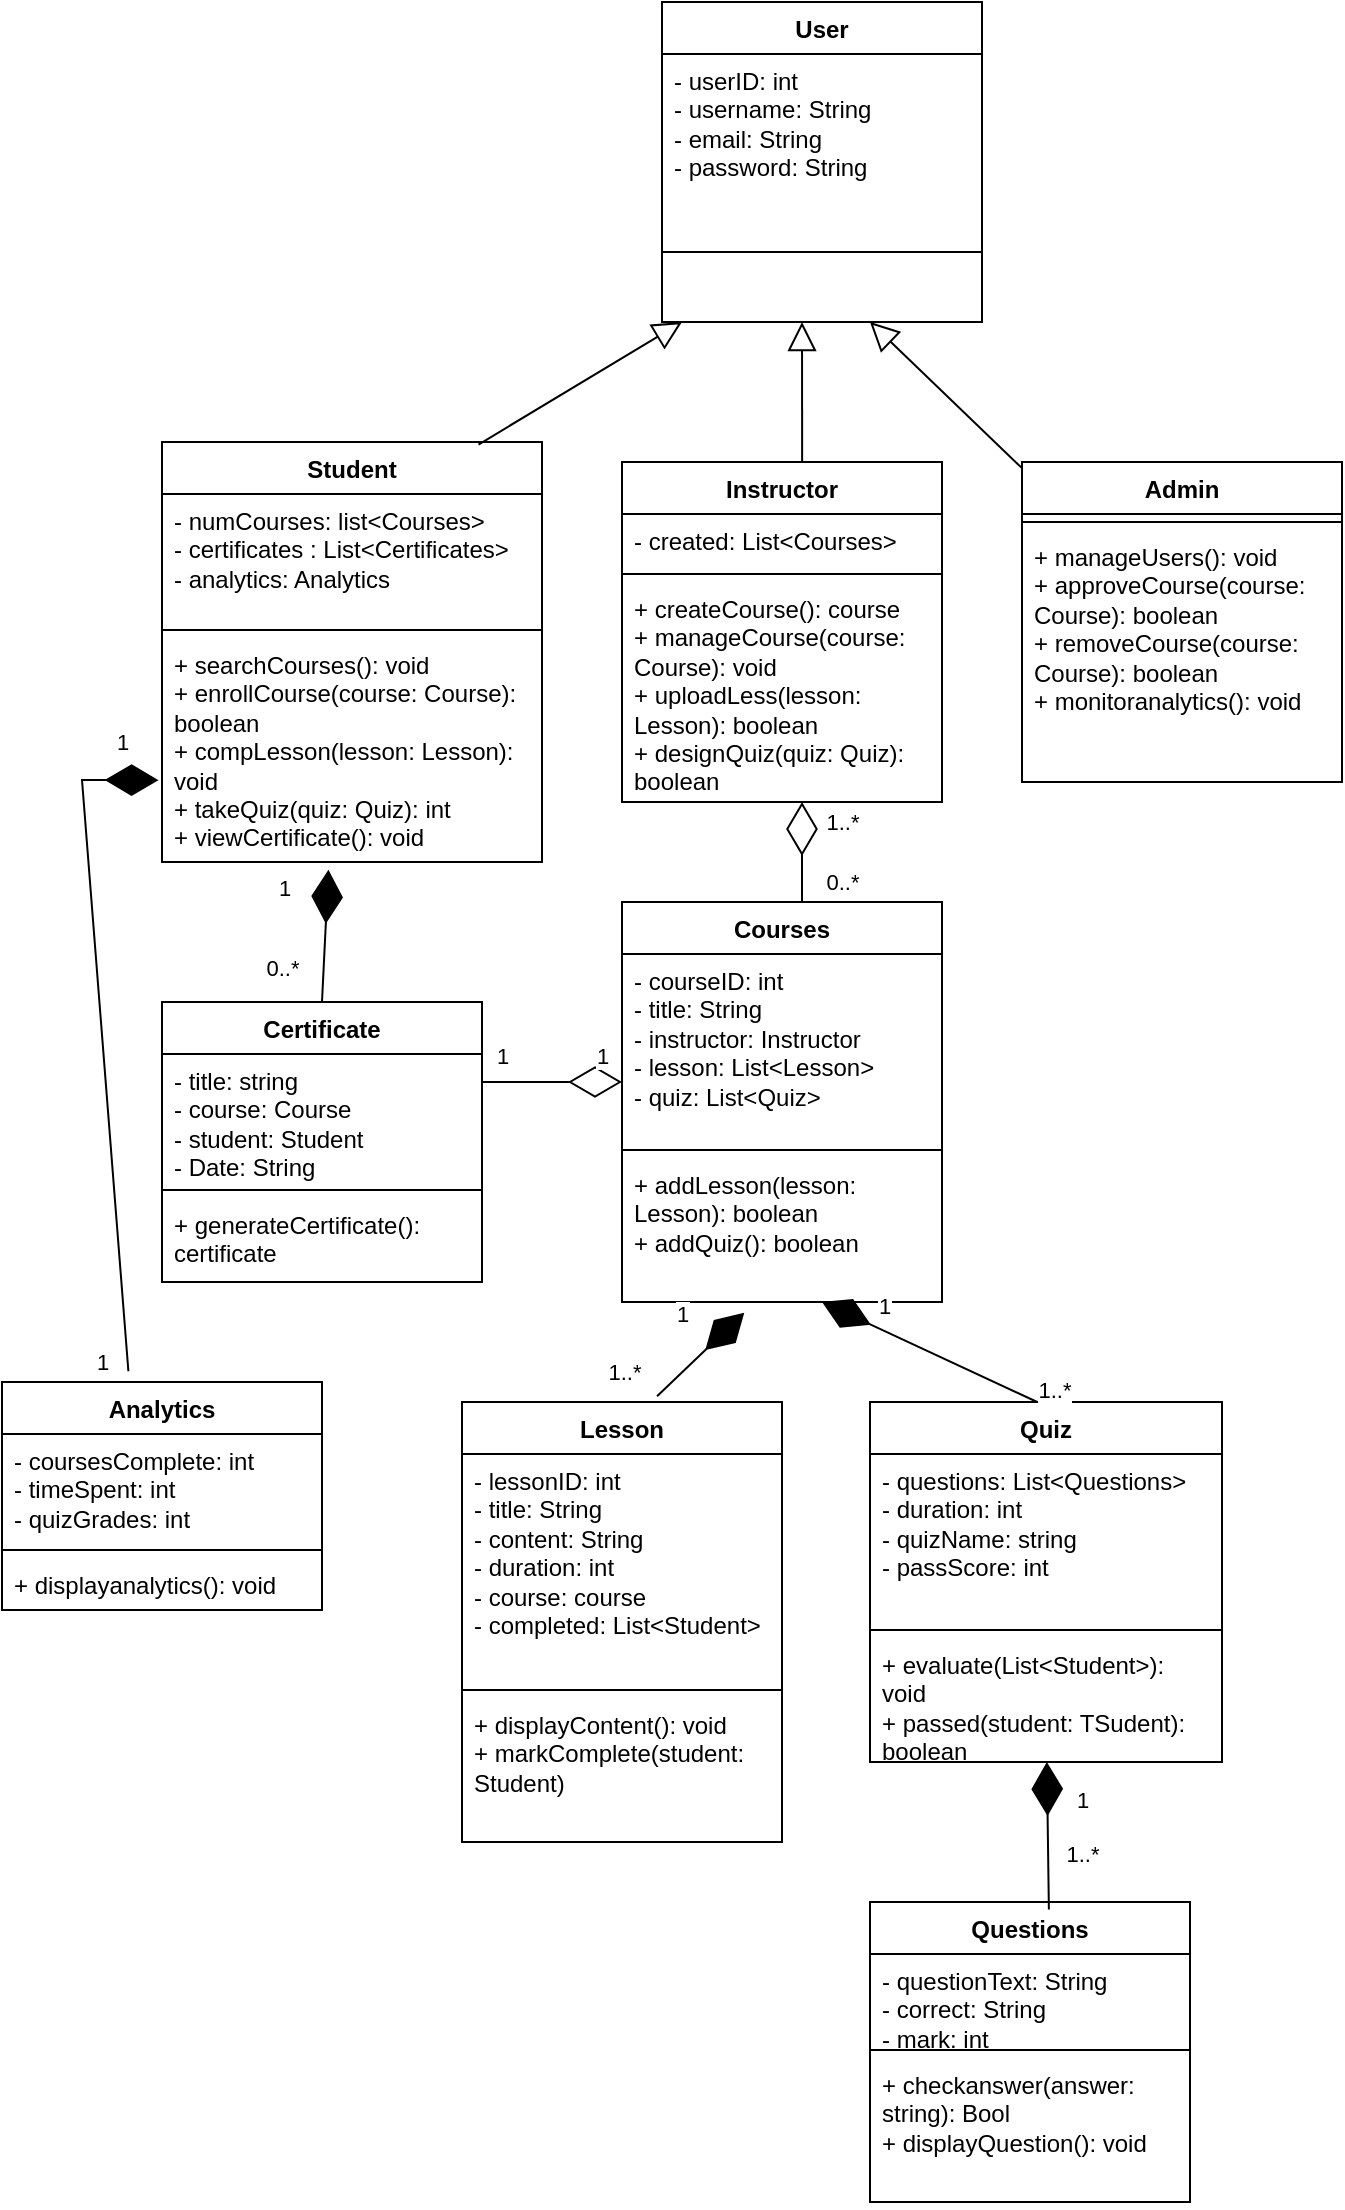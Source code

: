 <mxfile version="28.2.8">
  <diagram name="Page-1" id="SYQb3waaQkoO6gzTHrid">
    <mxGraphModel dx="2150" dy="798" grid="1" gridSize="10" guides="1" tooltips="1" connect="1" arrows="1" fold="1" page="1" pageScale="1" pageWidth="827" pageHeight="1169" math="0" shadow="0">
      <root>
        <mxCell id="0" />
        <mxCell id="1" parent="0" />
        <mxCell id="inkByGuCG4SYxf8sET6X-1" value="User" style="swimlane;fontStyle=1;align=center;verticalAlign=top;childLayout=stackLayout;horizontal=1;startSize=26;horizontalStack=0;resizeParent=1;resizeParentMax=0;resizeLast=0;collapsible=1;marginBottom=0;whiteSpace=wrap;html=1;" vertex="1" parent="1">
          <mxGeometry x="310" y="50" width="160" height="160" as="geometry" />
        </mxCell>
        <mxCell id="inkByGuCG4SYxf8sET6X-2" value="- userID: int&lt;div&gt;- username: String&lt;/div&gt;&lt;div&gt;- email: String&lt;/div&gt;&lt;div&gt;- password: String&lt;/div&gt;&lt;div&gt;&lt;br&gt;&lt;/div&gt;" style="text;strokeColor=none;fillColor=none;align=left;verticalAlign=top;spacingLeft=4;spacingRight=4;overflow=hidden;rotatable=0;points=[[0,0.5],[1,0.5]];portConstraint=eastwest;whiteSpace=wrap;html=1;" vertex="1" parent="inkByGuCG4SYxf8sET6X-1">
          <mxGeometry y="26" width="160" height="64" as="geometry" />
        </mxCell>
        <mxCell id="inkByGuCG4SYxf8sET6X-10" value="" style="line;strokeWidth=1;fillColor=none;align=left;verticalAlign=middle;spacingTop=-1;spacingLeft=3;spacingRight=3;rotatable=0;labelPosition=right;points=[];portConstraint=eastwest;strokeColor=inherit;" vertex="1" parent="inkByGuCG4SYxf8sET6X-1">
          <mxGeometry y="90" width="160" height="70" as="geometry" />
        </mxCell>
        <mxCell id="inkByGuCG4SYxf8sET6X-6" value="Student" style="swimlane;fontStyle=1;align=center;verticalAlign=top;childLayout=stackLayout;horizontal=1;startSize=26;horizontalStack=0;resizeParent=1;resizeParentMax=0;resizeLast=0;collapsible=1;marginBottom=0;whiteSpace=wrap;html=1;" vertex="1" parent="1">
          <mxGeometry x="60" y="270" width="190" height="210" as="geometry" />
        </mxCell>
        <mxCell id="inkByGuCG4SYxf8sET6X-7" value="- numCourses: list&amp;lt;Courses&amp;gt;&lt;div&gt;- certificates : List&amp;lt;Certificates&amp;gt;&amp;nbsp;&lt;/div&gt;&lt;div&gt;- analytics: Analytics&lt;/div&gt;" style="text;strokeColor=none;fillColor=none;align=left;verticalAlign=top;spacingLeft=4;spacingRight=4;overflow=hidden;rotatable=0;points=[[0,0.5],[1,0.5]];portConstraint=eastwest;whiteSpace=wrap;html=1;" vertex="1" parent="inkByGuCG4SYxf8sET6X-6">
          <mxGeometry y="26" width="190" height="64" as="geometry" />
        </mxCell>
        <mxCell id="inkByGuCG4SYxf8sET6X-8" value="" style="line;strokeWidth=1;fillColor=none;align=left;verticalAlign=middle;spacingTop=-1;spacingLeft=3;spacingRight=3;rotatable=0;labelPosition=right;points=[];portConstraint=eastwest;strokeColor=inherit;" vertex="1" parent="inkByGuCG4SYxf8sET6X-6">
          <mxGeometry y="90" width="190" height="8" as="geometry" />
        </mxCell>
        <mxCell id="inkByGuCG4SYxf8sET6X-9" value="&lt;div&gt;+ searchCourses(): void&lt;/div&gt;+ enrollCourse(course: Course): boolean&lt;div&gt;+ compLesson(lesson: Lesson): void&lt;/div&gt;&lt;div&gt;+ takeQuiz(quiz: Quiz): int&lt;/div&gt;&lt;div&gt;+ viewCertificate(): void&lt;/div&gt;" style="text;strokeColor=none;fillColor=none;align=left;verticalAlign=top;spacingLeft=4;spacingRight=4;overflow=hidden;rotatable=0;points=[[0,0.5],[1,0.5]];portConstraint=eastwest;whiteSpace=wrap;html=1;" vertex="1" parent="inkByGuCG4SYxf8sET6X-6">
          <mxGeometry y="98" width="190" height="112" as="geometry" />
        </mxCell>
        <mxCell id="inkByGuCG4SYxf8sET6X-11" value="Instructor" style="swimlane;fontStyle=1;align=center;verticalAlign=top;childLayout=stackLayout;horizontal=1;startSize=26;horizontalStack=0;resizeParent=1;resizeParentMax=0;resizeLast=0;collapsible=1;marginBottom=0;whiteSpace=wrap;html=1;" vertex="1" parent="1">
          <mxGeometry x="290" y="280" width="160" height="170" as="geometry" />
        </mxCell>
        <mxCell id="inkByGuCG4SYxf8sET6X-12" value="- created: List&amp;lt;Courses&amp;gt;" style="text;strokeColor=none;fillColor=none;align=left;verticalAlign=top;spacingLeft=4;spacingRight=4;overflow=hidden;rotatable=0;points=[[0,0.5],[1,0.5]];portConstraint=eastwest;whiteSpace=wrap;html=1;" vertex="1" parent="inkByGuCG4SYxf8sET6X-11">
          <mxGeometry y="26" width="160" height="26" as="geometry" />
        </mxCell>
        <mxCell id="inkByGuCG4SYxf8sET6X-13" value="" style="line;strokeWidth=1;fillColor=none;align=left;verticalAlign=middle;spacingTop=-1;spacingLeft=3;spacingRight=3;rotatable=0;labelPosition=right;points=[];portConstraint=eastwest;strokeColor=inherit;" vertex="1" parent="inkByGuCG4SYxf8sET6X-11">
          <mxGeometry y="52" width="160" height="8" as="geometry" />
        </mxCell>
        <mxCell id="inkByGuCG4SYxf8sET6X-14" value="+ createCourse(): course&lt;div&gt;+ manageCourse(course: Course): void&lt;/div&gt;&lt;div&gt;+ uploadLess(lesson: Lesson): boolean&lt;/div&gt;&lt;div&gt;+ designQuiz(quiz: Quiz): boolean&lt;/div&gt;" style="text;strokeColor=none;fillColor=none;align=left;verticalAlign=top;spacingLeft=4;spacingRight=4;overflow=hidden;rotatable=0;points=[[0,0.5],[1,0.5]];portConstraint=eastwest;whiteSpace=wrap;html=1;" vertex="1" parent="inkByGuCG4SYxf8sET6X-11">
          <mxGeometry y="60" width="160" height="110" as="geometry" />
        </mxCell>
        <mxCell id="inkByGuCG4SYxf8sET6X-16" value="" style="endArrow=block;endFill=0;endSize=12;html=1;rounded=0;entryX=0.5;entryY=1;entryDx=0;entryDy=0;exitX=0.563;exitY=0;exitDx=0;exitDy=0;exitPerimeter=0;" edge="1" parent="1" source="inkByGuCG4SYxf8sET6X-11">
          <mxGeometry width="160" relative="1" as="geometry">
            <mxPoint x="400" y="269" as="sourcePoint" />
            <mxPoint x="380" y="210" as="targetPoint" />
          </mxGeometry>
        </mxCell>
        <mxCell id="inkByGuCG4SYxf8sET6X-22" value="" style="endArrow=block;endFill=0;endSize=12;html=1;rounded=0;" edge="1" parent="1" source="inkByGuCG4SYxf8sET6X-17">
          <mxGeometry width="160" relative="1" as="geometry">
            <mxPoint x="564" y="280" as="sourcePoint" />
            <mxPoint x="414" y="210" as="targetPoint" />
          </mxGeometry>
        </mxCell>
        <mxCell id="inkByGuCG4SYxf8sET6X-23" value="" style="endArrow=open;endFill=1;endSize=12;html=1;rounded=0;" edge="1" parent="1" target="inkByGuCG4SYxf8sET6X-17">
          <mxGeometry width="160" relative="1" as="geometry">
            <mxPoint x="564" y="280" as="sourcePoint" />
            <mxPoint x="414" y="210" as="targetPoint" />
          </mxGeometry>
        </mxCell>
        <mxCell id="inkByGuCG4SYxf8sET6X-17" value="Admin" style="swimlane;fontStyle=1;align=center;verticalAlign=top;childLayout=stackLayout;horizontal=1;startSize=26;horizontalStack=0;resizeParent=1;resizeParentMax=0;resizeLast=0;collapsible=1;marginBottom=0;whiteSpace=wrap;html=1;" vertex="1" parent="1">
          <mxGeometry x="490" y="280" width="160" height="160" as="geometry" />
        </mxCell>
        <mxCell id="inkByGuCG4SYxf8sET6X-19" value="" style="line;strokeWidth=1;fillColor=none;align=left;verticalAlign=middle;spacingTop=-1;spacingLeft=3;spacingRight=3;rotatable=0;labelPosition=right;points=[];portConstraint=eastwest;strokeColor=inherit;" vertex="1" parent="inkByGuCG4SYxf8sET6X-17">
          <mxGeometry y="26" width="160" height="8" as="geometry" />
        </mxCell>
        <mxCell id="inkByGuCG4SYxf8sET6X-20" value="+ manageUsers(): void&lt;div&gt;+ approveCourse(course: Course): boolean&lt;/div&gt;&lt;div&gt;+ removeCourse(course: Course): boolean&lt;/div&gt;&lt;div&gt;+ monitoranalytics(): void&lt;/div&gt;" style="text;strokeColor=none;fillColor=none;align=left;verticalAlign=top;spacingLeft=4;spacingRight=4;overflow=hidden;rotatable=0;points=[[0,0.5],[1,0.5]];portConstraint=eastwest;whiteSpace=wrap;html=1;" vertex="1" parent="inkByGuCG4SYxf8sET6X-17">
          <mxGeometry y="34" width="160" height="126" as="geometry" />
        </mxCell>
        <mxCell id="inkByGuCG4SYxf8sET6X-25" value="Courses" style="swimlane;fontStyle=1;align=center;verticalAlign=top;childLayout=stackLayout;horizontal=1;startSize=26;horizontalStack=0;resizeParent=1;resizeParentMax=0;resizeLast=0;collapsible=1;marginBottom=0;whiteSpace=wrap;html=1;" vertex="1" parent="1">
          <mxGeometry x="290" y="500" width="160" height="200" as="geometry" />
        </mxCell>
        <mxCell id="inkByGuCG4SYxf8sET6X-26" value="- courseID: int&lt;div&gt;- title: String&lt;/div&gt;&lt;div&gt;- instructor: Instructor&lt;/div&gt;&lt;div&gt;- lesson: List&amp;lt;Lesson&amp;gt;&lt;/div&gt;&lt;div&gt;- quiz: List&amp;lt;Quiz&amp;gt;&lt;/div&gt;" style="text;strokeColor=none;fillColor=none;align=left;verticalAlign=top;spacingLeft=4;spacingRight=4;overflow=hidden;rotatable=0;points=[[0,0.5],[1,0.5]];portConstraint=eastwest;whiteSpace=wrap;html=1;" vertex="1" parent="inkByGuCG4SYxf8sET6X-25">
          <mxGeometry y="26" width="160" height="94" as="geometry" />
        </mxCell>
        <mxCell id="inkByGuCG4SYxf8sET6X-27" value="" style="line;strokeWidth=1;fillColor=none;align=left;verticalAlign=middle;spacingTop=-1;spacingLeft=3;spacingRight=3;rotatable=0;labelPosition=right;points=[];portConstraint=eastwest;strokeColor=inherit;" vertex="1" parent="inkByGuCG4SYxf8sET6X-25">
          <mxGeometry y="120" width="160" height="8" as="geometry" />
        </mxCell>
        <mxCell id="inkByGuCG4SYxf8sET6X-28" value="+ addLesson(lesson: Lesson): boolean&lt;div&gt;+ addQuiz(): boolean&lt;/div&gt;" style="text;strokeColor=none;fillColor=none;align=left;verticalAlign=top;spacingLeft=4;spacingRight=4;overflow=hidden;rotatable=0;points=[[0,0.5],[1,0.5]];portConstraint=eastwest;whiteSpace=wrap;html=1;" vertex="1" parent="inkByGuCG4SYxf8sET6X-25">
          <mxGeometry y="128" width="160" height="72" as="geometry" />
        </mxCell>
        <mxCell id="inkByGuCG4SYxf8sET6X-31" value="" style="endArrow=diamondThin;endFill=0;endSize=24;html=1;rounded=0;" edge="1" parent="inkByGuCG4SYxf8sET6X-25">
          <mxGeometry width="160" relative="1" as="geometry">
            <mxPoint x="90" as="sourcePoint" />
            <mxPoint x="90" y="-50" as="targetPoint" />
          </mxGeometry>
        </mxCell>
        <mxCell id="inkByGuCG4SYxf8sET6X-32" value="1..*" style="edgeLabel;html=1;align=center;verticalAlign=middle;resizable=0;points=[];" vertex="1" connectable="0" parent="inkByGuCG4SYxf8sET6X-31">
          <mxGeometry x="-0.071" y="-2" relative="1" as="geometry">
            <mxPoint x="18" y="-17" as="offset" />
          </mxGeometry>
        </mxCell>
        <mxCell id="inkByGuCG4SYxf8sET6X-33" value="0..*" style="edgeLabel;html=1;align=center;verticalAlign=middle;resizable=0;points=[];" vertex="1" connectable="0" parent="inkByGuCG4SYxf8sET6X-31">
          <mxGeometry x="0.009" y="3" relative="1" as="geometry">
            <mxPoint x="23" y="15" as="offset" />
          </mxGeometry>
        </mxCell>
        <mxCell id="inkByGuCG4SYxf8sET6X-30" value="" style="endArrow=block;endFill=0;endSize=12;html=1;rounded=0;entryX=0.5;entryY=1;entryDx=0;entryDy=0;exitX=0.833;exitY=0.006;exitDx=0;exitDy=0;exitPerimeter=0;" edge="1" parent="1" source="inkByGuCG4SYxf8sET6X-6">
          <mxGeometry width="160" relative="1" as="geometry">
            <mxPoint x="320" y="280" as="sourcePoint" />
            <mxPoint x="320" y="210" as="targetPoint" />
          </mxGeometry>
        </mxCell>
        <mxCell id="inkByGuCG4SYxf8sET6X-43" value="" style="endArrow=diamondThin;endFill=1;endSize=24;html=1;rounded=0;entryX=0.382;entryY=1.075;entryDx=0;entryDy=0;entryPerimeter=0;exitX=0.547;exitY=-0.015;exitDx=0;exitDy=0;exitPerimeter=0;" edge="1" parent="1" target="inkByGuCG4SYxf8sET6X-28">
          <mxGeometry width="160" relative="1" as="geometry">
            <mxPoint x="307.52" y="747.15" as="sourcePoint" />
            <mxPoint x="430" y="720" as="targetPoint" />
          </mxGeometry>
        </mxCell>
        <mxCell id="inkByGuCG4SYxf8sET6X-44" value="1..*" style="edgeLabel;html=1;align=center;verticalAlign=middle;resizable=0;points=[];" vertex="1" connectable="0" parent="inkByGuCG4SYxf8sET6X-43">
          <mxGeometry x="-0.406" relative="1" as="geometry">
            <mxPoint x="-30" as="offset" />
          </mxGeometry>
        </mxCell>
        <mxCell id="inkByGuCG4SYxf8sET6X-46" value="1" style="edgeLabel;html=1;align=center;verticalAlign=middle;resizable=0;points=[];" vertex="1" connectable="0" parent="inkByGuCG4SYxf8sET6X-43">
          <mxGeometry x="0.17" y="-1" relative="1" as="geometry">
            <mxPoint x="-14" y="-18" as="offset" />
          </mxGeometry>
        </mxCell>
        <mxCell id="inkByGuCG4SYxf8sET6X-47" value="Quiz" style="swimlane;fontStyle=1;align=center;verticalAlign=top;childLayout=stackLayout;horizontal=1;startSize=26;horizontalStack=0;resizeParent=1;resizeParentMax=0;resizeLast=0;collapsible=1;marginBottom=0;whiteSpace=wrap;html=1;" vertex="1" parent="1">
          <mxGeometry x="414" y="750" width="176" height="180" as="geometry" />
        </mxCell>
        <mxCell id="inkByGuCG4SYxf8sET6X-48" value="- questions: List&amp;lt;Questions&amp;gt;&lt;div&gt;- duration: int&lt;/div&gt;&lt;div&gt;- quizName: string&lt;/div&gt;&lt;div&gt;- passScore: int&lt;/div&gt;" style="text;strokeColor=none;fillColor=none;align=left;verticalAlign=top;spacingLeft=4;spacingRight=4;overflow=hidden;rotatable=0;points=[[0,0.5],[1,0.5]];portConstraint=eastwest;whiteSpace=wrap;html=1;" vertex="1" parent="inkByGuCG4SYxf8sET6X-47">
          <mxGeometry y="26" width="176" height="84" as="geometry" />
        </mxCell>
        <mxCell id="inkByGuCG4SYxf8sET6X-49" value="" style="line;strokeWidth=1;fillColor=none;align=left;verticalAlign=middle;spacingTop=-1;spacingLeft=3;spacingRight=3;rotatable=0;labelPosition=right;points=[];portConstraint=eastwest;strokeColor=inherit;" vertex="1" parent="inkByGuCG4SYxf8sET6X-47">
          <mxGeometry y="110" width="176" height="8" as="geometry" />
        </mxCell>
        <mxCell id="inkByGuCG4SYxf8sET6X-50" value="+ evaluate(List&amp;lt;Student&amp;gt;): void&lt;div&gt;+ passed(student: TSudent): boolean&lt;/div&gt;" style="text;strokeColor=none;fillColor=none;align=left;verticalAlign=top;spacingLeft=4;spacingRight=4;overflow=hidden;rotatable=0;points=[[0,0.5],[1,0.5]];portConstraint=eastwest;whiteSpace=wrap;html=1;" vertex="1" parent="inkByGuCG4SYxf8sET6X-47">
          <mxGeometry y="118" width="176" height="62" as="geometry" />
        </mxCell>
        <mxCell id="inkByGuCG4SYxf8sET6X-51" value="" style="endArrow=diamondThin;endFill=1;endSize=24;html=1;rounded=0;exitX=0.475;exitY=0;exitDx=0;exitDy=0;exitPerimeter=0;entryX=0.625;entryY=1;entryDx=0;entryDy=0;entryPerimeter=0;" edge="1" parent="1" source="inkByGuCG4SYxf8sET6X-47" target="inkByGuCG4SYxf8sET6X-28">
          <mxGeometry width="160" relative="1" as="geometry">
            <mxPoint x="460" y="744" as="sourcePoint" />
            <mxPoint x="400" y="700" as="targetPoint" />
          </mxGeometry>
        </mxCell>
        <mxCell id="inkByGuCG4SYxf8sET6X-52" value="1..*" style="edgeLabel;html=1;align=center;verticalAlign=middle;resizable=0;points=[];" vertex="1" connectable="0" parent="inkByGuCG4SYxf8sET6X-51">
          <mxGeometry x="-0.406" relative="1" as="geometry">
            <mxPoint x="40" y="8" as="offset" />
          </mxGeometry>
        </mxCell>
        <mxCell id="inkByGuCG4SYxf8sET6X-53" value="1" style="edgeLabel;html=1;align=center;verticalAlign=middle;resizable=0;points=[];" vertex="1" connectable="0" parent="inkByGuCG4SYxf8sET6X-51">
          <mxGeometry x="0.17" y="-1" relative="1" as="geometry">
            <mxPoint x="-14" y="-18" as="offset" />
          </mxGeometry>
        </mxCell>
        <mxCell id="inkByGuCG4SYxf8sET6X-54" value="Certificate" style="swimlane;fontStyle=1;align=center;verticalAlign=top;childLayout=stackLayout;horizontal=1;startSize=26;horizontalStack=0;resizeParent=1;resizeParentMax=0;resizeLast=0;collapsible=1;marginBottom=0;whiteSpace=wrap;html=1;" vertex="1" parent="1">
          <mxGeometry x="60" y="550" width="160" height="140" as="geometry" />
        </mxCell>
        <mxCell id="inkByGuCG4SYxf8sET6X-55" value="- title: string&lt;div&gt;- course: Course&lt;/div&gt;&lt;div&gt;- student: Student&lt;/div&gt;&lt;div&gt;- Date: String&lt;/div&gt;&lt;div&gt;&lt;br&gt;&lt;/div&gt;" style="text;strokeColor=none;fillColor=none;align=left;verticalAlign=top;spacingLeft=4;spacingRight=4;overflow=hidden;rotatable=0;points=[[0,0.5],[1,0.5]];portConstraint=eastwest;whiteSpace=wrap;html=1;" vertex="1" parent="inkByGuCG4SYxf8sET6X-54">
          <mxGeometry y="26" width="160" height="64" as="geometry" />
        </mxCell>
        <mxCell id="inkByGuCG4SYxf8sET6X-56" value="" style="line;strokeWidth=1;fillColor=none;align=left;verticalAlign=middle;spacingTop=-1;spacingLeft=3;spacingRight=3;rotatable=0;labelPosition=right;points=[];portConstraint=eastwest;strokeColor=inherit;" vertex="1" parent="inkByGuCG4SYxf8sET6X-54">
          <mxGeometry y="90" width="160" height="8" as="geometry" />
        </mxCell>
        <mxCell id="inkByGuCG4SYxf8sET6X-57" value="+ generateCertificate(): certificate" style="text;strokeColor=none;fillColor=none;align=left;verticalAlign=top;spacingLeft=4;spacingRight=4;overflow=hidden;rotatable=0;points=[[0,0.5],[1,0.5]];portConstraint=eastwest;whiteSpace=wrap;html=1;" vertex="1" parent="inkByGuCG4SYxf8sET6X-54">
          <mxGeometry y="98" width="160" height="42" as="geometry" />
        </mxCell>
        <mxCell id="inkByGuCG4SYxf8sET6X-58" value="" style="endArrow=diamondThin;endFill=0;endSize=24;html=1;rounded=0;exitX=1;exitY=0.5;exitDx=0;exitDy=0;" edge="1" parent="1">
          <mxGeometry width="160" relative="1" as="geometry">
            <mxPoint x="220" y="590" as="sourcePoint" />
            <mxPoint x="290" y="590" as="targetPoint" />
          </mxGeometry>
        </mxCell>
        <mxCell id="inkByGuCG4SYxf8sET6X-59" value="1" style="edgeLabel;html=1;align=center;verticalAlign=middle;resizable=0;points=[];" vertex="1" connectable="0" parent="inkByGuCG4SYxf8sET6X-58">
          <mxGeometry x="-0.061" relative="1" as="geometry">
            <mxPoint x="-23" y="-13" as="offset" />
          </mxGeometry>
        </mxCell>
        <mxCell id="inkByGuCG4SYxf8sET6X-60" value="1" style="edgeLabel;html=1;align=center;verticalAlign=middle;resizable=0;points=[];" vertex="1" connectable="0" parent="inkByGuCG4SYxf8sET6X-58">
          <mxGeometry x="-0.547" y="4" relative="1" as="geometry">
            <mxPoint x="44" y="-9" as="offset" />
          </mxGeometry>
        </mxCell>
        <mxCell id="inkByGuCG4SYxf8sET6X-61" value="" style="endArrow=diamondThin;endFill=1;endSize=24;html=1;rounded=0;exitX=0.5;exitY=0;exitDx=0;exitDy=0;entryX=0.438;entryY=1.035;entryDx=0;entryDy=0;entryPerimeter=0;" edge="1" parent="1" source="inkByGuCG4SYxf8sET6X-54" target="inkByGuCG4SYxf8sET6X-9">
          <mxGeometry width="160" relative="1" as="geometry">
            <mxPoint x="100" y="490" as="sourcePoint" />
            <mxPoint x="260" y="490" as="targetPoint" />
          </mxGeometry>
        </mxCell>
        <mxCell id="inkByGuCG4SYxf8sET6X-62" value="0..*" style="edgeLabel;html=1;align=center;verticalAlign=middle;resizable=0;points=[];" vertex="1" connectable="0" parent="inkByGuCG4SYxf8sET6X-61">
          <mxGeometry x="-0.019" y="-3" relative="1" as="geometry">
            <mxPoint x="-25" y="15" as="offset" />
          </mxGeometry>
        </mxCell>
        <mxCell id="inkByGuCG4SYxf8sET6X-63" value="1" style="edgeLabel;html=1;align=center;verticalAlign=middle;resizable=0;points=[];" vertex="1" connectable="0" parent="inkByGuCG4SYxf8sET6X-61">
          <mxGeometry x="-0.088" relative="1" as="geometry">
            <mxPoint x="-21" y="-27" as="offset" />
          </mxGeometry>
        </mxCell>
        <mxCell id="inkByGuCG4SYxf8sET6X-64" value="Questions" style="swimlane;fontStyle=1;align=center;verticalAlign=top;childLayout=stackLayout;horizontal=1;startSize=26;horizontalStack=0;resizeParent=1;resizeParentMax=0;resizeLast=0;collapsible=1;marginBottom=0;whiteSpace=wrap;html=1;" vertex="1" parent="1">
          <mxGeometry x="414" y="1000" width="160" height="150" as="geometry" />
        </mxCell>
        <mxCell id="inkByGuCG4SYxf8sET6X-65" value="- questionText: String&lt;div&gt;- correct: String&lt;/div&gt;&lt;div&gt;- mark: int&lt;/div&gt;" style="text;strokeColor=none;fillColor=none;align=left;verticalAlign=top;spacingLeft=4;spacingRight=4;overflow=hidden;rotatable=0;points=[[0,0.5],[1,0.5]];portConstraint=eastwest;whiteSpace=wrap;html=1;" vertex="1" parent="inkByGuCG4SYxf8sET6X-64">
          <mxGeometry y="26" width="160" height="44" as="geometry" />
        </mxCell>
        <mxCell id="inkByGuCG4SYxf8sET6X-66" value="" style="line;strokeWidth=1;fillColor=none;align=left;verticalAlign=middle;spacingTop=-1;spacingLeft=3;spacingRight=3;rotatable=0;labelPosition=right;points=[];portConstraint=eastwest;strokeColor=inherit;" vertex="1" parent="inkByGuCG4SYxf8sET6X-64">
          <mxGeometry y="70" width="160" height="8" as="geometry" />
        </mxCell>
        <mxCell id="inkByGuCG4SYxf8sET6X-67" value="+ checkanswer(answer: string): Bool&lt;div&gt;+ displayQuestion(): void&lt;/div&gt;" style="text;strokeColor=none;fillColor=none;align=left;verticalAlign=top;spacingLeft=4;spacingRight=4;overflow=hidden;rotatable=0;points=[[0,0.5],[1,0.5]];portConstraint=eastwest;whiteSpace=wrap;html=1;" vertex="1" parent="inkByGuCG4SYxf8sET6X-64">
          <mxGeometry y="78" width="160" height="72" as="geometry" />
        </mxCell>
        <mxCell id="inkByGuCG4SYxf8sET6X-70" value="" style="endArrow=diamondThin;endFill=1;endSize=24;html=1;rounded=0;exitX=0.559;exitY=0.025;exitDx=0;exitDy=0;exitPerimeter=0;" edge="1" parent="1" source="inkByGuCG4SYxf8sET6X-64" target="inkByGuCG4SYxf8sET6X-50">
          <mxGeometry width="160" relative="1" as="geometry">
            <mxPoint x="510" y="870" as="sourcePoint" />
            <mxPoint x="560" y="860" as="targetPoint" />
          </mxGeometry>
        </mxCell>
        <mxCell id="inkByGuCG4SYxf8sET6X-71" value="1" style="edgeLabel;html=1;align=center;verticalAlign=middle;resizable=0;points=[];" vertex="1" connectable="0" parent="inkByGuCG4SYxf8sET6X-70">
          <mxGeometry x="0.377" y="-5" relative="1" as="geometry">
            <mxPoint x="12" y="-4" as="offset" />
          </mxGeometry>
        </mxCell>
        <mxCell id="inkByGuCG4SYxf8sET6X-72" value="1..*" style="edgeLabel;html=1;align=center;verticalAlign=middle;resizable=0;points=[];" vertex="1" connectable="0" parent="inkByGuCG4SYxf8sET6X-70">
          <mxGeometry x="-0.225" y="2" relative="1" as="geometry">
            <mxPoint x="19" as="offset" />
          </mxGeometry>
        </mxCell>
        <mxCell id="inkByGuCG4SYxf8sET6X-79" value="Lesson" style="swimlane;fontStyle=1;align=center;verticalAlign=top;childLayout=stackLayout;horizontal=1;startSize=26;horizontalStack=0;resizeParent=1;resizeParentMax=0;resizeLast=0;collapsible=1;marginBottom=0;whiteSpace=wrap;html=1;" vertex="1" parent="1">
          <mxGeometry x="210" y="750" width="160" height="220" as="geometry" />
        </mxCell>
        <mxCell id="inkByGuCG4SYxf8sET6X-80" value="- lessonID: int&lt;div&gt;- title: String&lt;/div&gt;&lt;div&gt;- content: String&lt;/div&gt;&lt;div&gt;- duration: int&lt;/div&gt;&lt;div&gt;- course: course&lt;/div&gt;&lt;div&gt;- completed: List&amp;lt;Student&amp;gt;&lt;/div&gt;" style="text;strokeColor=none;fillColor=none;align=left;verticalAlign=top;spacingLeft=4;spacingRight=4;overflow=hidden;rotatable=0;points=[[0,0.5],[1,0.5]];portConstraint=eastwest;whiteSpace=wrap;html=1;" vertex="1" parent="inkByGuCG4SYxf8sET6X-79">
          <mxGeometry y="26" width="160" height="114" as="geometry" />
        </mxCell>
        <mxCell id="inkByGuCG4SYxf8sET6X-81" value="" style="line;strokeWidth=1;fillColor=none;align=left;verticalAlign=middle;spacingTop=-1;spacingLeft=3;spacingRight=3;rotatable=0;labelPosition=right;points=[];portConstraint=eastwest;strokeColor=inherit;" vertex="1" parent="inkByGuCG4SYxf8sET6X-79">
          <mxGeometry y="140" width="160" height="8" as="geometry" />
        </mxCell>
        <mxCell id="inkByGuCG4SYxf8sET6X-82" value="+ displayContent(): void&lt;div&gt;+ markComplete(student: Student)&lt;br&gt;&lt;div&gt;&lt;br&gt;&lt;/div&gt;&lt;/div&gt;" style="text;strokeColor=none;fillColor=none;align=left;verticalAlign=top;spacingLeft=4;spacingRight=4;overflow=hidden;rotatable=0;points=[[0,0.5],[1,0.5]];portConstraint=eastwest;whiteSpace=wrap;html=1;" vertex="1" parent="inkByGuCG4SYxf8sET6X-79">
          <mxGeometry y="148" width="160" height="72" as="geometry" />
        </mxCell>
        <mxCell id="inkByGuCG4SYxf8sET6X-87" value="Analytics" style="swimlane;fontStyle=1;align=center;verticalAlign=top;childLayout=stackLayout;horizontal=1;startSize=26;horizontalStack=0;resizeParent=1;resizeParentMax=0;resizeLast=0;collapsible=1;marginBottom=0;whiteSpace=wrap;html=1;" vertex="1" parent="1">
          <mxGeometry x="-20" y="740" width="160" height="114" as="geometry" />
        </mxCell>
        <mxCell id="inkByGuCG4SYxf8sET6X-88" value="- coursesComplete: int&lt;div&gt;- timeSpent: int&lt;/div&gt;&lt;div&gt;- quizGrades: int&lt;/div&gt;" style="text;strokeColor=none;fillColor=none;align=left;verticalAlign=top;spacingLeft=4;spacingRight=4;overflow=hidden;rotatable=0;points=[[0,0.5],[1,0.5]];portConstraint=eastwest;whiteSpace=wrap;html=1;" vertex="1" parent="inkByGuCG4SYxf8sET6X-87">
          <mxGeometry y="26" width="160" height="54" as="geometry" />
        </mxCell>
        <mxCell id="inkByGuCG4SYxf8sET6X-89" value="" style="line;strokeWidth=1;fillColor=none;align=left;verticalAlign=middle;spacingTop=-1;spacingLeft=3;spacingRight=3;rotatable=0;labelPosition=right;points=[];portConstraint=eastwest;strokeColor=inherit;" vertex="1" parent="inkByGuCG4SYxf8sET6X-87">
          <mxGeometry y="80" width="160" height="8" as="geometry" />
        </mxCell>
        <mxCell id="inkByGuCG4SYxf8sET6X-90" value="+ displayanalytics(): void&lt;div&gt;&lt;br&gt;&lt;/div&gt;" style="text;strokeColor=none;fillColor=none;align=left;verticalAlign=top;spacingLeft=4;spacingRight=4;overflow=hidden;rotatable=0;points=[[0,0.5],[1,0.5]];portConstraint=eastwest;whiteSpace=wrap;html=1;" vertex="1" parent="inkByGuCG4SYxf8sET6X-87">
          <mxGeometry y="88" width="160" height="26" as="geometry" />
        </mxCell>
        <mxCell id="inkByGuCG4SYxf8sET6X-93" value="" style="endArrow=diamondThin;endFill=1;endSize=24;html=1;rounded=0;entryX=-0.009;entryY=0.635;entryDx=0;entryDy=0;entryPerimeter=0;exitX=0.395;exitY=-0.047;exitDx=0;exitDy=0;exitPerimeter=0;" edge="1" parent="1" source="inkByGuCG4SYxf8sET6X-87" target="inkByGuCG4SYxf8sET6X-9">
          <mxGeometry width="160" relative="1" as="geometry">
            <mxPoint x="60" y="740" as="sourcePoint" />
            <mxPoint x="30" y="450" as="targetPoint" />
            <Array as="points">
              <mxPoint x="20" y="439" />
            </Array>
          </mxGeometry>
        </mxCell>
        <mxCell id="inkByGuCG4SYxf8sET6X-94" value="1" style="edgeLabel;html=1;align=center;verticalAlign=middle;resizable=0;points=[];" vertex="1" connectable="0" parent="inkByGuCG4SYxf8sET6X-93">
          <mxGeometry x="-0.842" y="7" relative="1" as="geometry">
            <mxPoint x="-4" y="21" as="offset" />
          </mxGeometry>
        </mxCell>
        <mxCell id="inkByGuCG4SYxf8sET6X-95" value="1" style="edgeLabel;html=1;align=center;verticalAlign=middle;resizable=0;points=[];" vertex="1" connectable="0" parent="inkByGuCG4SYxf8sET6X-93">
          <mxGeometry x="0.843" relative="1" as="geometry">
            <mxPoint x="8" y="-19" as="offset" />
          </mxGeometry>
        </mxCell>
      </root>
    </mxGraphModel>
  </diagram>
</mxfile>
